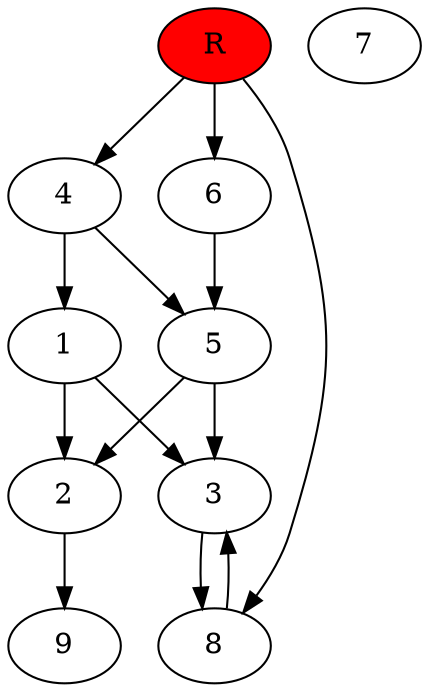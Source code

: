 digraph prb21487 {
	1
	2
	3
	4
	5
	6
	7
	8
	R [fillcolor="#ff0000" style=filled]
	1 -> 2
	1 -> 3
	2 -> 9
	3 -> 8
	4 -> 1
	4 -> 5
	5 -> 2
	5 -> 3
	6 -> 5
	8 -> 3
	R -> 4
	R -> 6
	R -> 8
}
